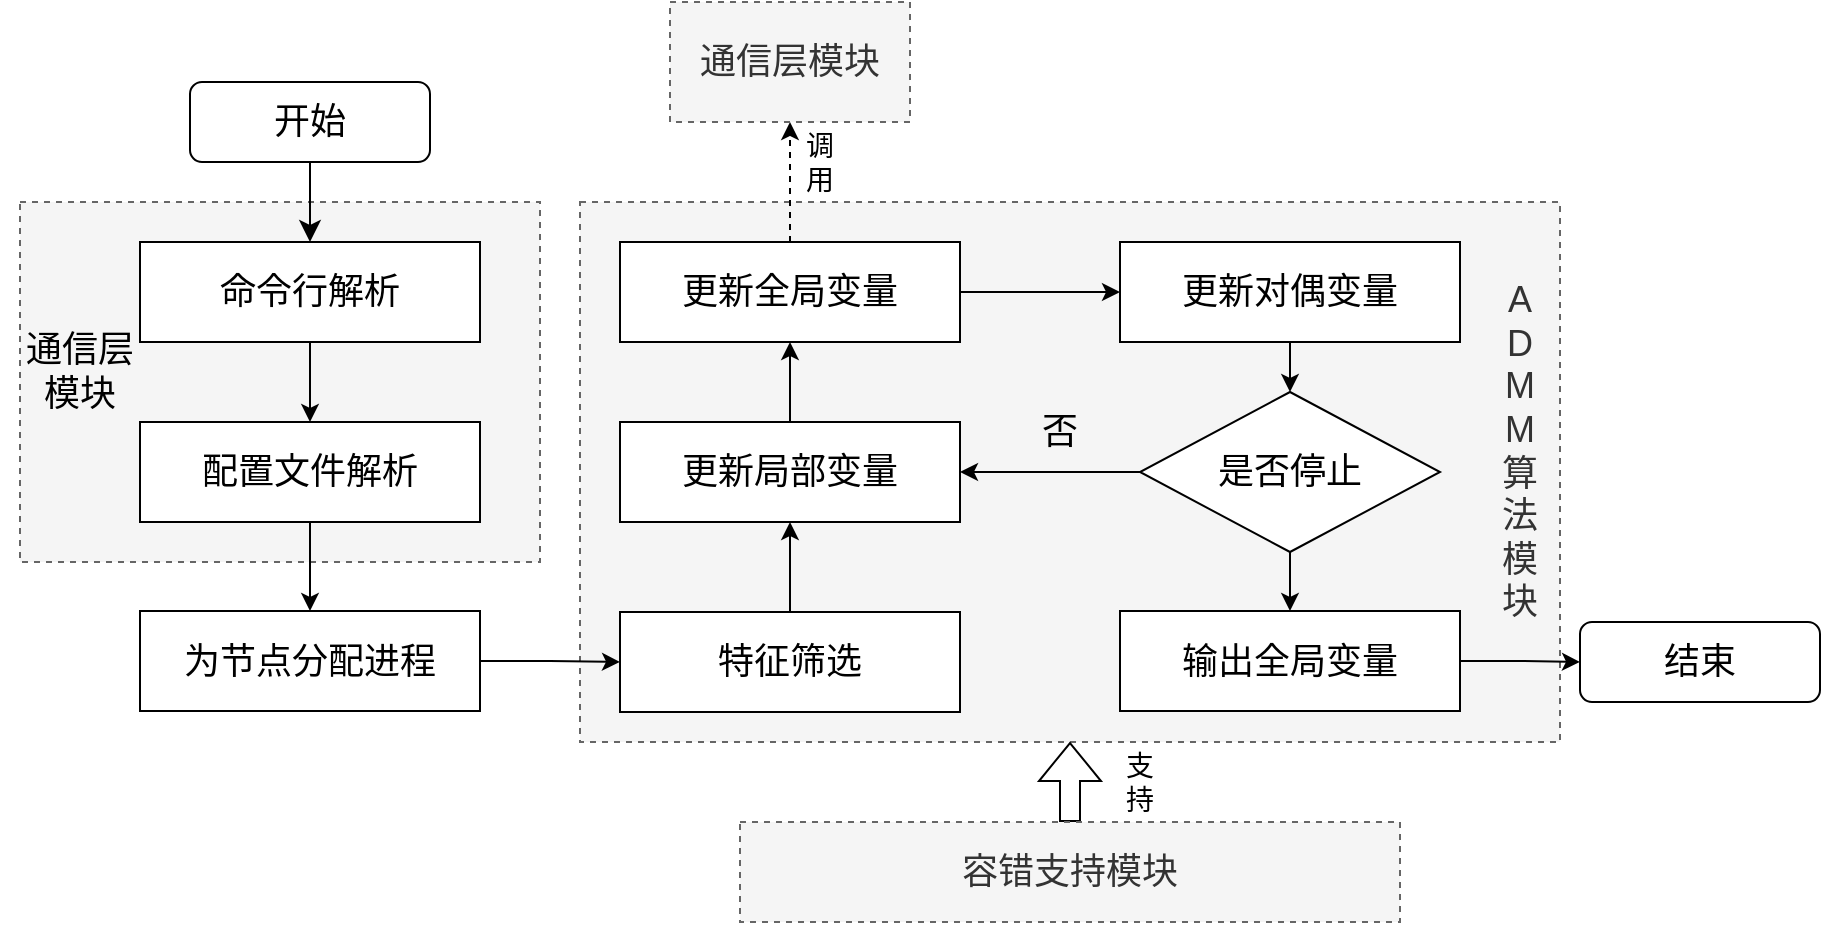 <mxfile version="21.1.1" type="github">
  <diagram id="C5RBs43oDa-KdzZeNtuy" name="Page-1">
    <mxGraphModel dx="2389" dy="829" grid="1" gridSize="10" guides="1" tooltips="1" connect="1" arrows="1" fold="1" page="1" pageScale="1" pageWidth="827" pageHeight="1169" math="0" shadow="0">
      <root>
        <mxCell id="WIyWlLk6GJQsqaUBKTNV-0" />
        <mxCell id="WIyWlLk6GJQsqaUBKTNV-1" parent="WIyWlLk6GJQsqaUBKTNV-0" />
        <mxCell id="qXBqydrz_M-4K50iegcu-25" value="" style="rounded=0;whiteSpace=wrap;html=1;dashed=1;fillColor=#f5f5f5;fontColor=#333333;strokeColor=#666666;" parent="WIyWlLk6GJQsqaUBKTNV-1" vertex="1">
          <mxGeometry x="-380" y="310" width="260" height="180" as="geometry" />
        </mxCell>
        <mxCell id="qXBqydrz_M-4K50iegcu-34" value="" style="rounded=0;whiteSpace=wrap;html=1;dashed=1;fillColor=#f5f5f5;fontColor=#333333;strokeColor=#666666;" parent="WIyWlLk6GJQsqaUBKTNV-1" vertex="1">
          <mxGeometry x="-100" y="310" width="490" height="270" as="geometry" />
        </mxCell>
        <mxCell id="WIyWlLk6GJQsqaUBKTNV-2" value="" style="rounded=0;html=1;jettySize=auto;orthogonalLoop=1;fontSize=11;endArrow=classic;endFill=1;endSize=8;strokeWidth=1;shadow=0;labelBackgroundColor=none;edgeStyle=orthogonalEdgeStyle;" parent="WIyWlLk6GJQsqaUBKTNV-1" source="WIyWlLk6GJQsqaUBKTNV-3" target="qXBqydrz_M-4K50iegcu-0" edge="1">
          <mxGeometry relative="1" as="geometry">
            <mxPoint x="-235" y="340" as="targetPoint" />
          </mxGeometry>
        </mxCell>
        <mxCell id="WIyWlLk6GJQsqaUBKTNV-3" value="&lt;font style=&quot;font-size: 18px;&quot;&gt;开始&lt;/font&gt;" style="rounded=1;whiteSpace=wrap;html=1;fontSize=12;glass=0;strokeWidth=1;shadow=0;" parent="WIyWlLk6GJQsqaUBKTNV-1" vertex="1">
          <mxGeometry x="-295" y="250" width="120" height="40" as="geometry" />
        </mxCell>
        <mxCell id="qXBqydrz_M-4K50iegcu-3" style="edgeStyle=orthogonalEdgeStyle;rounded=0;orthogonalLoop=1;jettySize=auto;html=1;exitX=0.5;exitY=1;exitDx=0;exitDy=0;entryX=0.5;entryY=0;entryDx=0;entryDy=0;" parent="WIyWlLk6GJQsqaUBKTNV-1" source="qXBqydrz_M-4K50iegcu-0" target="qXBqydrz_M-4K50iegcu-2" edge="1">
          <mxGeometry relative="1" as="geometry" />
        </mxCell>
        <mxCell id="qXBqydrz_M-4K50iegcu-0" value="&lt;font style=&quot;font-size: 18px;&quot;&gt;命令行解析&lt;/font&gt;" style="rounded=0;whiteSpace=wrap;html=1;" parent="WIyWlLk6GJQsqaUBKTNV-1" vertex="1">
          <mxGeometry x="-320" y="330" width="170" height="50" as="geometry" />
        </mxCell>
        <mxCell id="qXBqydrz_M-4K50iegcu-5" style="edgeStyle=orthogonalEdgeStyle;rounded=0;orthogonalLoop=1;jettySize=auto;html=1;exitX=0.5;exitY=1;exitDx=0;exitDy=0;entryX=0.5;entryY=0;entryDx=0;entryDy=0;" parent="WIyWlLk6GJQsqaUBKTNV-1" source="qXBqydrz_M-4K50iegcu-2" target="qXBqydrz_M-4K50iegcu-4" edge="1">
          <mxGeometry relative="1" as="geometry" />
        </mxCell>
        <mxCell id="qXBqydrz_M-4K50iegcu-2" value="&lt;font style=&quot;font-size: 18px;&quot;&gt;配置文件解析&lt;/font&gt;" style="rounded=0;whiteSpace=wrap;html=1;" parent="WIyWlLk6GJQsqaUBKTNV-1" vertex="1">
          <mxGeometry x="-320" y="420" width="170" height="50" as="geometry" />
        </mxCell>
        <mxCell id="qXBqydrz_M-4K50iegcu-13" style="edgeStyle=orthogonalEdgeStyle;rounded=0;orthogonalLoop=1;jettySize=auto;html=1;exitX=1;exitY=0.5;exitDx=0;exitDy=0;entryX=0;entryY=0.5;entryDx=0;entryDy=0;" parent="WIyWlLk6GJQsqaUBKTNV-1" source="qXBqydrz_M-4K50iegcu-4" target="qXBqydrz_M-4K50iegcu-12" edge="1">
          <mxGeometry relative="1" as="geometry" />
        </mxCell>
        <mxCell id="qXBqydrz_M-4K50iegcu-4" value="&lt;span style=&quot;font-size: 18px;&quot;&gt;为节点分配进程&lt;/span&gt;" style="rounded=0;whiteSpace=wrap;html=1;" parent="WIyWlLk6GJQsqaUBKTNV-1" vertex="1">
          <mxGeometry x="-320" y="514.5" width="170" height="50" as="geometry" />
        </mxCell>
        <mxCell id="qXBqydrz_M-4K50iegcu-7" value="&lt;font style=&quot;font-size: 14px;&quot;&gt;调用&lt;/font&gt;" style="text;html=1;strokeColor=none;fillColor=none;align=center;verticalAlign=middle;whiteSpace=wrap;rounded=0;" parent="WIyWlLk6GJQsqaUBKTNV-1" vertex="1">
          <mxGeometry x="10" y="250" width="20" height="80" as="geometry" />
        </mxCell>
        <mxCell id="qXBqydrz_M-4K50iegcu-16" style="edgeStyle=orthogonalEdgeStyle;rounded=0;orthogonalLoop=1;jettySize=auto;html=1;exitX=0.5;exitY=0;exitDx=0;exitDy=0;entryX=0.5;entryY=1;entryDx=0;entryDy=0;" parent="WIyWlLk6GJQsqaUBKTNV-1" source="qXBqydrz_M-4K50iegcu-12" target="qXBqydrz_M-4K50iegcu-14" edge="1">
          <mxGeometry relative="1" as="geometry" />
        </mxCell>
        <mxCell id="qXBqydrz_M-4K50iegcu-12" value="&lt;span style=&quot;font-size: 18px;&quot;&gt;特征筛选&lt;/span&gt;" style="rounded=0;whiteSpace=wrap;html=1;" parent="WIyWlLk6GJQsqaUBKTNV-1" vertex="1">
          <mxGeometry x="-80" y="515" width="170" height="50" as="geometry" />
        </mxCell>
        <mxCell id="qXBqydrz_M-4K50iegcu-17" style="edgeStyle=orthogonalEdgeStyle;rounded=0;orthogonalLoop=1;jettySize=auto;html=1;exitX=0.5;exitY=0;exitDx=0;exitDy=0;entryX=0.5;entryY=1;entryDx=0;entryDy=0;" parent="WIyWlLk6GJQsqaUBKTNV-1" source="qXBqydrz_M-4K50iegcu-14" target="qXBqydrz_M-4K50iegcu-15" edge="1">
          <mxGeometry relative="1" as="geometry" />
        </mxCell>
        <mxCell id="qXBqydrz_M-4K50iegcu-14" value="&lt;span style=&quot;font-size: 18px;&quot;&gt;更新局部变量&lt;/span&gt;" style="rounded=0;whiteSpace=wrap;html=1;" parent="WIyWlLk6GJQsqaUBKTNV-1" vertex="1">
          <mxGeometry x="-80" y="420" width="170" height="50" as="geometry" />
        </mxCell>
        <mxCell id="qXBqydrz_M-4K50iegcu-19" style="edgeStyle=orthogonalEdgeStyle;rounded=0;orthogonalLoop=1;jettySize=auto;html=1;exitX=0.5;exitY=0;exitDx=0;exitDy=0;entryX=0.5;entryY=1;entryDx=0;entryDy=0;dashed=1;" parent="WIyWlLk6GJQsqaUBKTNV-1" source="qXBqydrz_M-4K50iegcu-15" target="qXBqydrz_M-4K50iegcu-18" edge="1">
          <mxGeometry relative="1" as="geometry">
            <Array as="points">
              <mxPoint x="5" y="300" />
              <mxPoint x="5" y="300" />
            </Array>
          </mxGeometry>
        </mxCell>
        <mxCell id="qXBqydrz_M-4K50iegcu-24" style="edgeStyle=orthogonalEdgeStyle;rounded=0;orthogonalLoop=1;jettySize=auto;html=1;exitX=1;exitY=0.5;exitDx=0;exitDy=0;" parent="WIyWlLk6GJQsqaUBKTNV-1" source="qXBqydrz_M-4K50iegcu-15" target="qXBqydrz_M-4K50iegcu-22" edge="1">
          <mxGeometry relative="1" as="geometry" />
        </mxCell>
        <mxCell id="qXBqydrz_M-4K50iegcu-15" value="&lt;span style=&quot;font-size: 18px;&quot;&gt;更新全局变量&lt;/span&gt;" style="rounded=0;whiteSpace=wrap;html=1;" parent="WIyWlLk6GJQsqaUBKTNV-1" vertex="1">
          <mxGeometry x="-80" y="330" width="170" height="50" as="geometry" />
        </mxCell>
        <mxCell id="qXBqydrz_M-4K50iegcu-18" value="&lt;font style=&quot;font-size: 18px;&quot;&gt;通信层模块&lt;/font&gt;" style="rounded=0;whiteSpace=wrap;html=1;dashed=1;fillColor=#f5f5f5;fontColor=#333333;strokeColor=#666666;" parent="WIyWlLk6GJQsqaUBKTNV-1" vertex="1">
          <mxGeometry x="-55" y="210" width="120" height="60" as="geometry" />
        </mxCell>
        <mxCell id="qXBqydrz_M-4K50iegcu-27" style="edgeStyle=orthogonalEdgeStyle;rounded=0;orthogonalLoop=1;jettySize=auto;html=1;exitX=0.5;exitY=1;exitDx=0;exitDy=0;entryX=0.5;entryY=0;entryDx=0;entryDy=0;" parent="WIyWlLk6GJQsqaUBKTNV-1" source="qXBqydrz_M-4K50iegcu-22" target="qXBqydrz_M-4K50iegcu-26" edge="1">
          <mxGeometry relative="1" as="geometry" />
        </mxCell>
        <mxCell id="qXBqydrz_M-4K50iegcu-22" value="&lt;span style=&quot;font-size: 18px;&quot;&gt;更新对偶变量&lt;/span&gt;" style="rounded=0;whiteSpace=wrap;html=1;" parent="WIyWlLk6GJQsqaUBKTNV-1" vertex="1">
          <mxGeometry x="170" y="330" width="170" height="50" as="geometry" />
        </mxCell>
        <mxCell id="qXBqydrz_M-4K50iegcu-28" style="edgeStyle=orthogonalEdgeStyle;rounded=0;orthogonalLoop=1;jettySize=auto;html=1;exitX=0;exitY=0.5;exitDx=0;exitDy=0;" parent="WIyWlLk6GJQsqaUBKTNV-1" source="qXBqydrz_M-4K50iegcu-26" target="qXBqydrz_M-4K50iegcu-14" edge="1">
          <mxGeometry relative="1" as="geometry" />
        </mxCell>
        <mxCell id="qXBqydrz_M-4K50iegcu-33" style="edgeStyle=orthogonalEdgeStyle;rounded=0;orthogonalLoop=1;jettySize=auto;html=1;exitX=0.5;exitY=1;exitDx=0;exitDy=0;entryX=0.5;entryY=0;entryDx=0;entryDy=0;" parent="WIyWlLk6GJQsqaUBKTNV-1" source="qXBqydrz_M-4K50iegcu-26" target="qXBqydrz_M-4K50iegcu-30" edge="1">
          <mxGeometry relative="1" as="geometry" />
        </mxCell>
        <mxCell id="qXBqydrz_M-4K50iegcu-26" value="&lt;font style=&quot;font-size: 18px;&quot;&gt;是否停止&lt;/font&gt;" style="rhombus;whiteSpace=wrap;html=1;" parent="WIyWlLk6GJQsqaUBKTNV-1" vertex="1">
          <mxGeometry x="180" y="405" width="150" height="80" as="geometry" />
        </mxCell>
        <mxCell id="qXBqydrz_M-4K50iegcu-29" value="&lt;font style=&quot;font-size: 18px;&quot;&gt;否&lt;/font&gt;" style="text;html=1;strokeColor=none;fillColor=none;align=center;verticalAlign=middle;whiteSpace=wrap;rounded=0;" parent="WIyWlLk6GJQsqaUBKTNV-1" vertex="1">
          <mxGeometry x="110" y="410" width="60" height="30" as="geometry" />
        </mxCell>
        <mxCell id="qXBqydrz_M-4K50iegcu-56" value="" style="edgeStyle=orthogonalEdgeStyle;rounded=0;orthogonalLoop=1;jettySize=auto;html=1;" parent="WIyWlLk6GJQsqaUBKTNV-1" source="qXBqydrz_M-4K50iegcu-30" target="qXBqydrz_M-4K50iegcu-41" edge="1">
          <mxGeometry relative="1" as="geometry" />
        </mxCell>
        <mxCell id="qXBqydrz_M-4K50iegcu-30" value="&lt;span style=&quot;font-size: 18px;&quot;&gt;输出全局变量&lt;/span&gt;" style="rounded=0;whiteSpace=wrap;html=1;" parent="WIyWlLk6GJQsqaUBKTNV-1" vertex="1">
          <mxGeometry x="170" y="514.5" width="170" height="50" as="geometry" />
        </mxCell>
        <mxCell id="qXBqydrz_M-4K50iegcu-41" value="&lt;span style=&quot;font-size: 18px;&quot;&gt;结束&lt;/span&gt;" style="rounded=1;whiteSpace=wrap;html=1;fontSize=12;glass=0;strokeWidth=1;shadow=0;" parent="WIyWlLk6GJQsqaUBKTNV-1" vertex="1">
          <mxGeometry x="400" y="520" width="120" height="40" as="geometry" />
        </mxCell>
        <mxCell id="qXBqydrz_M-4K50iegcu-43" value="&lt;span style=&quot;font-size: 18px;&quot;&gt;通信层&lt;br&gt;模块&lt;br&gt;&lt;/span&gt;" style="text;html=1;strokeColor=none;fillColor=none;align=center;verticalAlign=middle;whiteSpace=wrap;rounded=0;" parent="WIyWlLk6GJQsqaUBKTNV-1" vertex="1">
          <mxGeometry x="-390" y="300" width="80" height="190" as="geometry" />
        </mxCell>
        <mxCell id="qXBqydrz_M-4K50iegcu-54" value="&lt;font style=&quot;font-size: 18px;&quot;&gt;A&lt;br&gt;D&lt;br&gt;M&lt;br&gt;M&lt;br&gt;算&lt;br&gt;法&lt;br&gt;模&lt;br&gt;块&lt;/font&gt;" style="rounded=0;whiteSpace=wrap;html=1;strokeWidth=0;fillColor=#f5f5f5;fontColor=#333333;strokeColor=none;" parent="WIyWlLk6GJQsqaUBKTNV-1" vertex="1">
          <mxGeometry x="360" y="355" width="20" height="160" as="geometry" />
        </mxCell>
        <mxCell id="qXBqydrz_M-4K50iegcu-59" style="edgeStyle=orthogonalEdgeStyle;rounded=0;orthogonalLoop=1;jettySize=auto;html=1;exitX=0.5;exitY=0;exitDx=0;exitDy=0;entryX=0.5;entryY=1;entryDx=0;entryDy=0;shape=flexArrow;" parent="WIyWlLk6GJQsqaUBKTNV-1" source="qXBqydrz_M-4K50iegcu-57" target="qXBqydrz_M-4K50iegcu-34" edge="1">
          <mxGeometry relative="1" as="geometry" />
        </mxCell>
        <mxCell id="qXBqydrz_M-4K50iegcu-57" value="&lt;span style=&quot;font-size: 18px;&quot;&gt;容错支持模块&lt;/span&gt;" style="rounded=0;whiteSpace=wrap;html=1;dashed=1;fillColor=#f5f5f5;fontColor=#333333;strokeColor=#666666;" parent="WIyWlLk6GJQsqaUBKTNV-1" vertex="1">
          <mxGeometry x="-20" y="620" width="330" height="50" as="geometry" />
        </mxCell>
        <mxCell id="qXBqydrz_M-4K50iegcu-60" value="&lt;span style=&quot;font-size: 14px;&quot;&gt;支持&lt;/span&gt;" style="text;html=1;strokeColor=none;fillColor=none;align=center;verticalAlign=middle;whiteSpace=wrap;rounded=0;" parent="WIyWlLk6GJQsqaUBKTNV-1" vertex="1">
          <mxGeometry x="170" y="560" width="20" height="80" as="geometry" />
        </mxCell>
      </root>
    </mxGraphModel>
  </diagram>
</mxfile>
